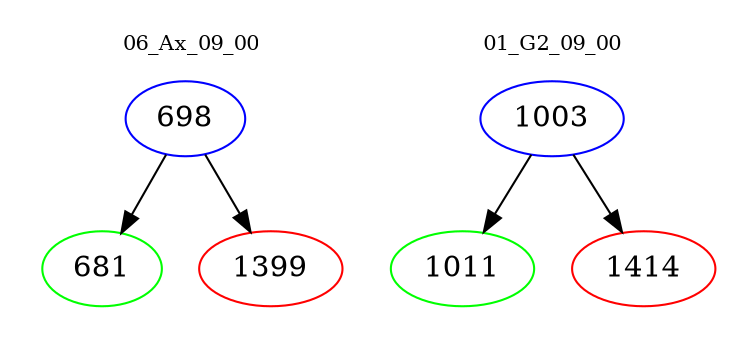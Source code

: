 digraph{
subgraph cluster_0 {
color = white
label = "06_Ax_09_00";
fontsize=10;
T0_698 [label="698", color="blue"]
T0_698 -> T0_681 [color="black"]
T0_681 [label="681", color="green"]
T0_698 -> T0_1399 [color="black"]
T0_1399 [label="1399", color="red"]
}
subgraph cluster_1 {
color = white
label = "01_G2_09_00";
fontsize=10;
T1_1003 [label="1003", color="blue"]
T1_1003 -> T1_1011 [color="black"]
T1_1011 [label="1011", color="green"]
T1_1003 -> T1_1414 [color="black"]
T1_1414 [label="1414", color="red"]
}
}
